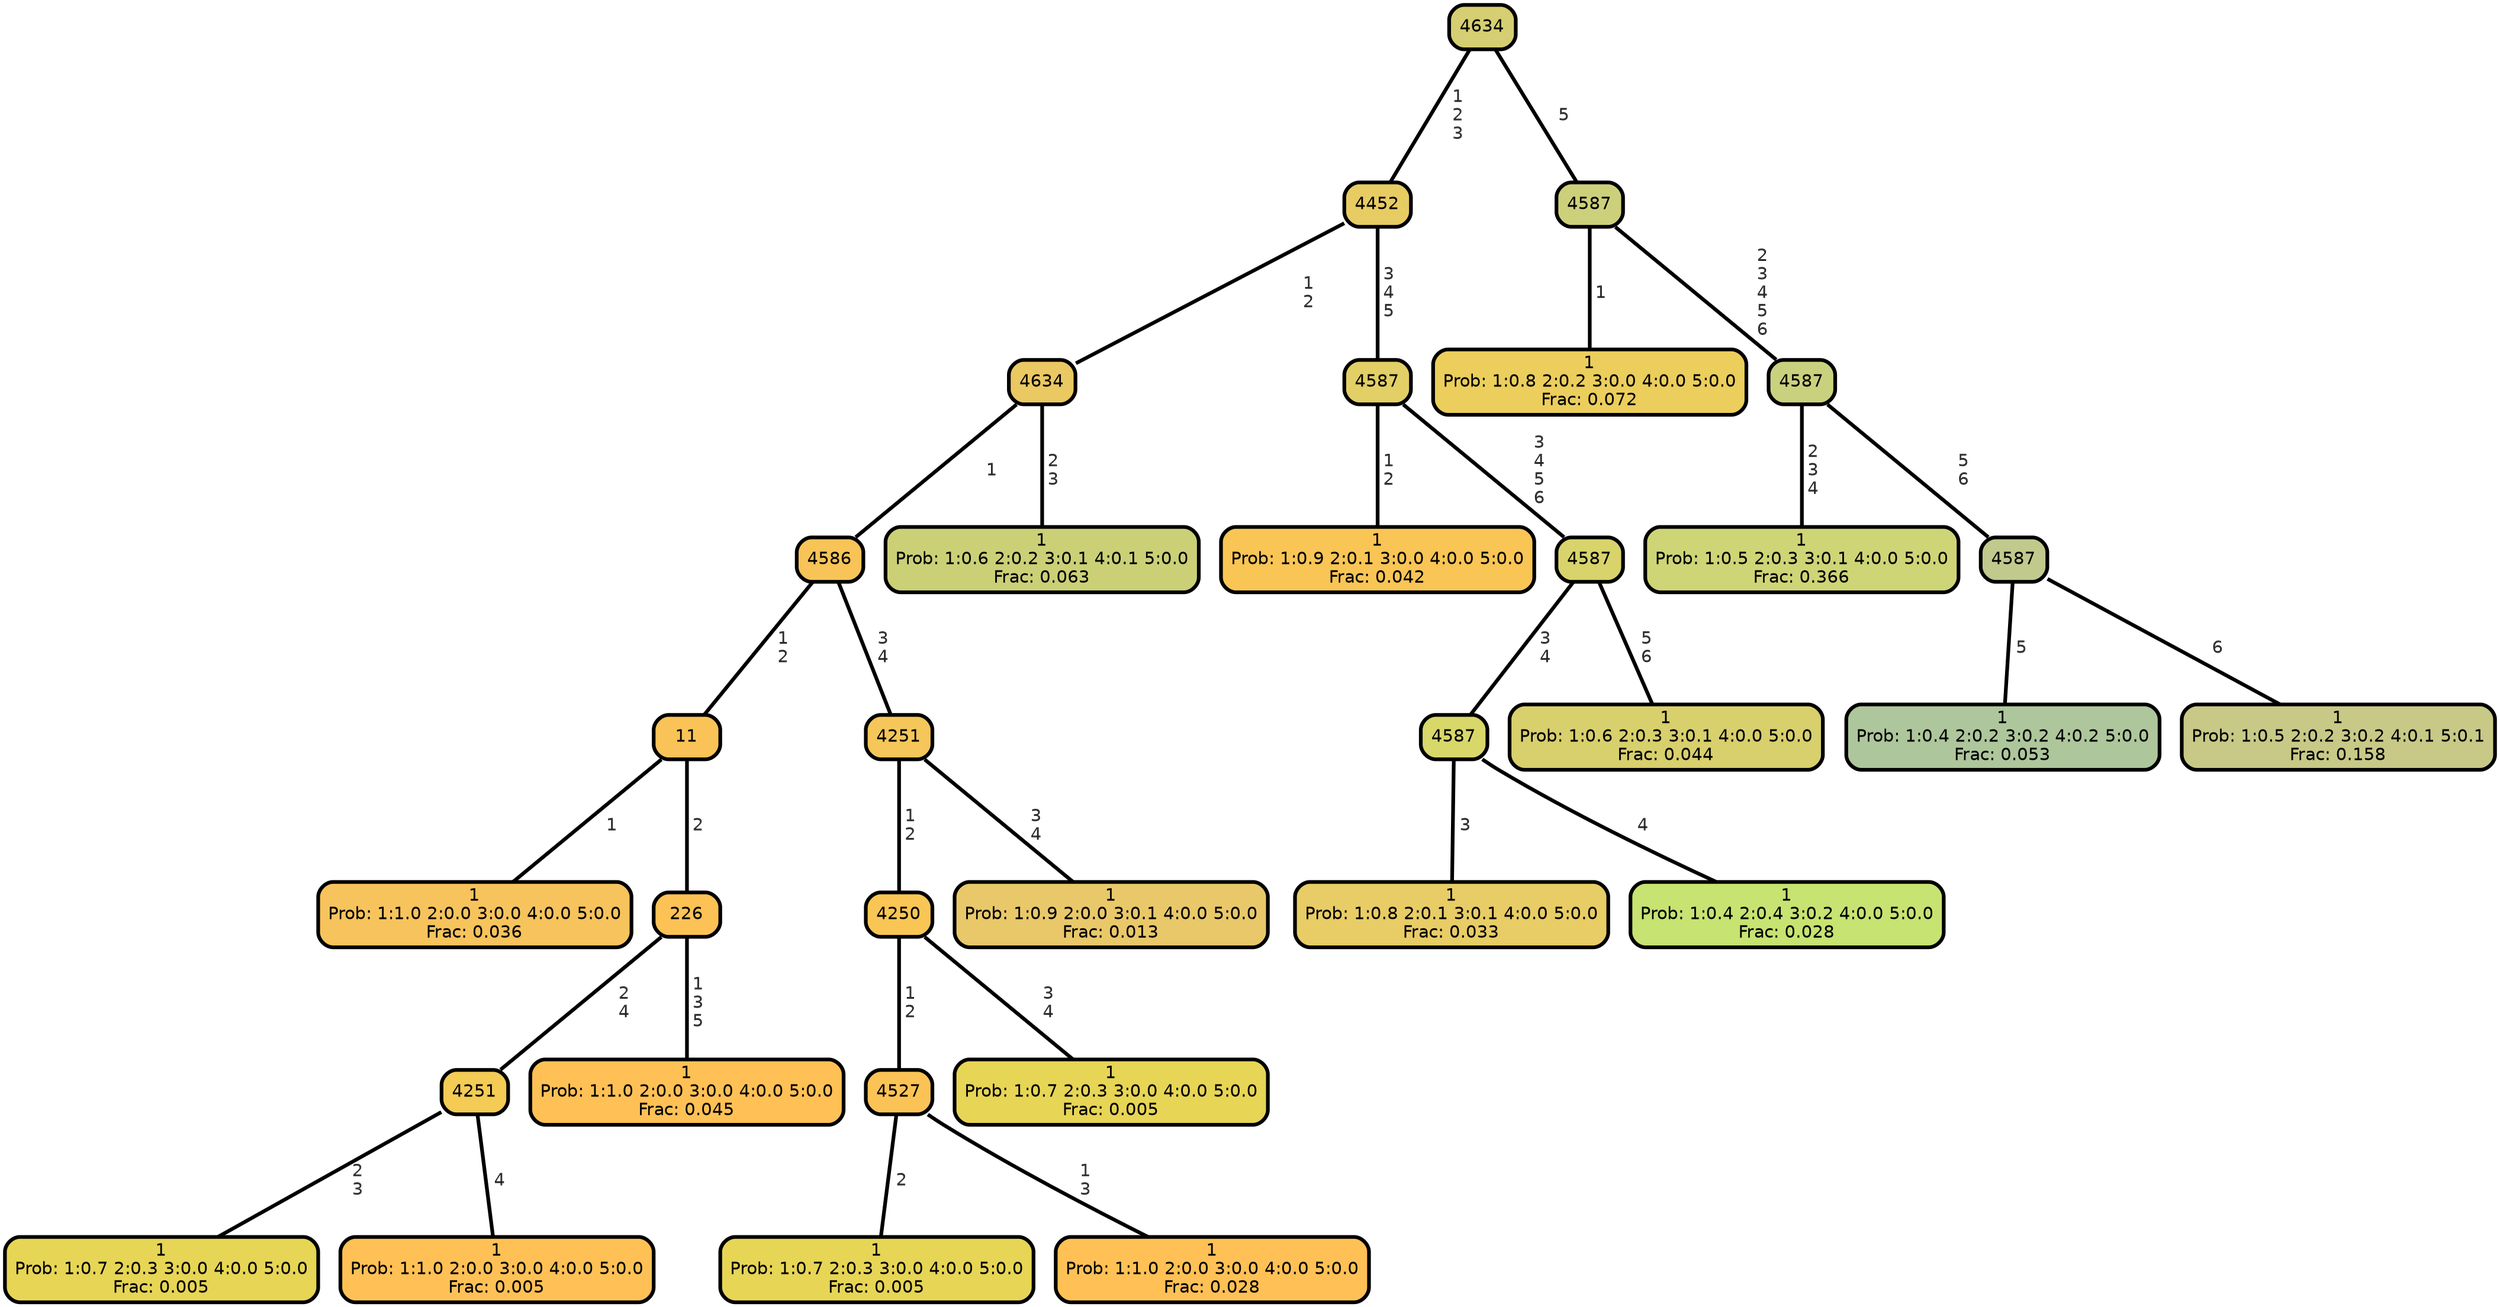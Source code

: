 graph Tree {
node [shape=box, style="filled, rounded",color="black",penwidth="3",fontcolor="black",                 fontname=helvetica] ;
graph [ranksep="0 equally", splines=straight,                 bgcolor=transparent, dpi=200] ;
edge [fontname=helvetica, fontweight=bold,fontcolor=grey14,color=black] ;
0 [label="1
Prob: 1:1.0 2:0.0 3:0.0 4:0.0 5:0.0
Frac: 0.036", fillcolor="#f7c35c"] ;
1 [label="11", fillcolor="#fac357"] ;
2 [label="1
Prob: 1:0.7 2:0.3 3:0.0 4:0.0 5:0.0
Frac: 0.005", fillcolor="#e7d555"] ;
3 [label="4251", fillcolor="#f3cb55"] ;
4 [label="1
Prob: 1:1.0 2:0.0 3:0.0 4:0.0 5:0.0
Frac: 0.005", fillcolor="#ffc155"] ;
5 [label="226", fillcolor="#fcc255"] ;
6 [label="1
Prob: 1:1.0 2:0.0 3:0.0 4:0.0 5:0.0
Frac: 0.045", fillcolor="#ffc155"] ;
7 [label="4586", fillcolor="#f8c458"] ;
8 [label="1
Prob: 1:0.7 2:0.3 3:0.0 4:0.0 5:0.0
Frac: 0.005", fillcolor="#e7d555"] ;
9 [label="4527", fillcolor="#fbc355"] ;
10 [label="1
Prob: 1:1.0 2:0.0 3:0.0 4:0.0 5:0.0
Frac: 0.028", fillcolor="#ffc155"] ;
11 [label="4250", fillcolor="#f9c655"] ;
12 [label="1
Prob: 1:0.7 2:0.3 3:0.0 4:0.0 5:0.0
Frac: 0.005", fillcolor="#e7d555"] ;
13 [label="4251", fillcolor="#f5c65a"] ;
14 [label="1
Prob: 1:0.9 2:0.0 3:0.1 4:0.0 5:0.0
Frac: 0.013", fillcolor="#e9c86a"] ;
15 [label="4634", fillcolor="#eac862"] ;
16 [label="1
Prob: 1:0.6 2:0.2 3:0.1 4:0.1 5:0.0
Frac: 0.063", fillcolor="#cbd077"] ;
17 [label="4452", fillcolor="#e7cb63"] ;
18 [label="1
Prob: 1:0.9 2:0.1 3:0.0 4:0.0 5:0.0
Frac: 0.042", fillcolor="#f9c555"] ;
19 [label="4587", fillcolor="#e2cf65"] ;
20 [label="1
Prob: 1:0.8 2:0.1 3:0.1 4:0.0 5:0.0
Frac: 0.033", fillcolor="#e8cc65"] ;
21 [label="4587", fillcolor="#d8d76a"] ;
22 [label="1
Prob: 1:0.4 2:0.4 3:0.2 4:0.0 5:0.0
Frac: 0.028", fillcolor="#c7e371"] ;
23 [label="4587", fillcolor="#d8d36b"] ;
24 [label="1
Prob: 1:0.6 2:0.3 3:0.1 4:0.0 5:0.0
Frac: 0.044", fillcolor="#d8cf6d"] ;
25 [label="4634", fillcolor="#d6ce72"] ;
26 [label="1
Prob: 1:0.8 2:0.2 3:0.0 4:0.0 5:0.0
Frac: 0.072", fillcolor="#ebce5c"] ;
27 [label="4587", fillcolor="#cdd07a"] ;
28 [label="1
Prob: 1:0.5 2:0.3 3:0.1 4:0.0 5:0.0
Frac: 0.366", fillcolor="#ced576"] ;
29 [label="4587", fillcolor="#cad17e"] ;
30 [label="1
Prob: 1:0.4 2:0.2 3:0.2 4:0.2 5:0.0
Frac: 0.053", fillcolor="#aec69b"] ;
31 [label="4587", fillcolor="#c1c98c"] ;
32 [label="1
Prob: 1:0.5 2:0.2 3:0.2 4:0.1 5:0.1
Frac: 0.158", fillcolor="#c8c987"] ;
1 -- 0 [label=" 1",penwidth=3] ;
1 -- 5 [label=" 2",penwidth=3] ;
3 -- 2 [label=" 2\n 3",penwidth=3] ;
3 -- 4 [label=" 4",penwidth=3] ;
5 -- 3 [label=" 2\n 4",penwidth=3] ;
5 -- 6 [label=" 1\n 3\n 5",penwidth=3] ;
7 -- 1 [label=" 1\n 2",penwidth=3] ;
7 -- 13 [label=" 3\n 4",penwidth=3] ;
9 -- 8 [label=" 2",penwidth=3] ;
9 -- 10 [label=" 1\n 3",penwidth=3] ;
11 -- 9 [label=" 1\n 2",penwidth=3] ;
11 -- 12 [label=" 3\n 4",penwidth=3] ;
13 -- 11 [label=" 1\n 2",penwidth=3] ;
13 -- 14 [label=" 3\n 4",penwidth=3] ;
15 -- 7 [label=" 1",penwidth=3] ;
15 -- 16 [label=" 2\n 3",penwidth=3] ;
17 -- 15 [label=" 1\n 2",penwidth=3] ;
17 -- 19 [label=" 3\n 4\n 5",penwidth=3] ;
19 -- 18 [label=" 1\n 2",penwidth=3] ;
19 -- 23 [label=" 3\n 4\n 5\n 6",penwidth=3] ;
21 -- 20 [label=" 3",penwidth=3] ;
21 -- 22 [label=" 4",penwidth=3] ;
23 -- 21 [label=" 3\n 4",penwidth=3] ;
23 -- 24 [label=" 5\n 6",penwidth=3] ;
25 -- 17 [label=" 1\n 2\n 3",penwidth=3] ;
25 -- 27 [label=" 5",penwidth=3] ;
27 -- 26 [label=" 1",penwidth=3] ;
27 -- 29 [label=" 2\n 3\n 4\n 5\n 6",penwidth=3] ;
29 -- 28 [label=" 2\n 3\n 4",penwidth=3] ;
29 -- 31 [label=" 5\n 6",penwidth=3] ;
31 -- 30 [label=" 5",penwidth=3] ;
31 -- 32 [label=" 6",penwidth=3] ;
{rank = same;}}